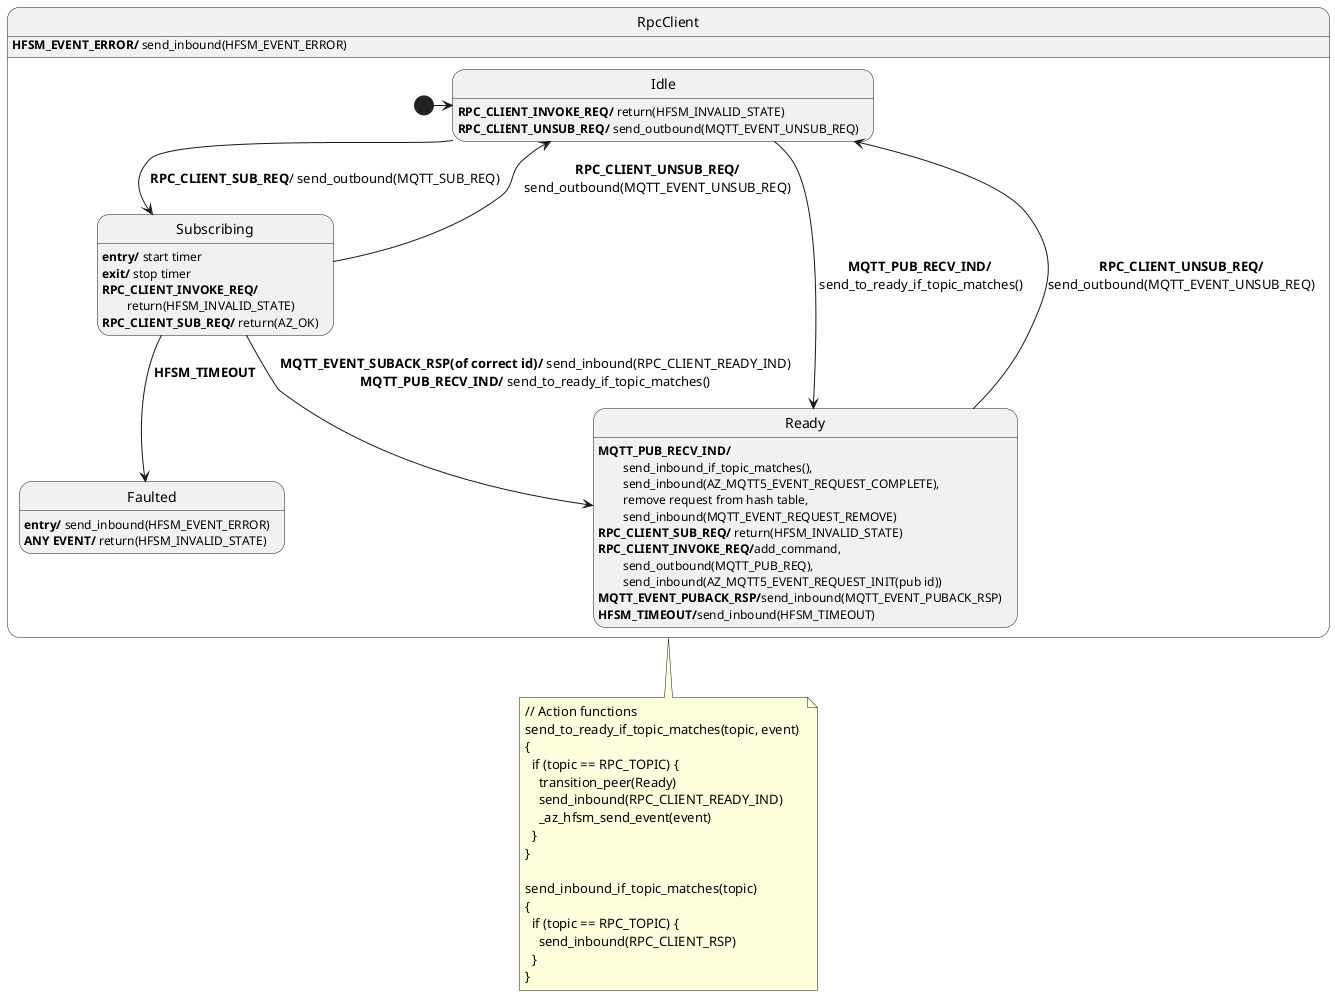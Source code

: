 @startuml
' ignore these as handled outside of this diagram: MQTT_EVENT_CONNECT_REQ, MQTT_EVENT_CONNECT_RSP, MQTT_EVENT_DISCONNECT_REQ, MQTT_EVENT_DISCONNECT_RSP
' Assumptions:
' 0. Unknown events are forwarded (in their original direction, either inbound or outbound).
' 1. If RPC_CLIENT_READY_IND hasn't already been sent, RPC_CLIENT_SUB_REQ is guaranteed to respond with either RPC_CLIENT_READY_IND, or HFSM_EVENT_ERROR if the subscribe request timed out.
' 2. RPC_CLIENT_READY_IND will not be sent more than once unless the client unsubscribes or gets unsubscribed.
' 3. send_inbound, send_outbound are used to send information to the app and network respectively.

state RpcClient {
  state Idle
  Idle : <b>RPC_CLIENT_INVOKE_REQ/</b> return(HFSM_INVALID_STATE)
  Idle : <b>RPC_CLIENT_UNSUB_REQ/</b> send_outbound(MQTT_EVENT_UNSUB_REQ)

  state Faulted
  Faulted : <b>entry/</b> send_inbound(HFSM_EVENT_ERROR)
  Faulted : <b>ANY EVENT/</b> return(HFSM_INVALID_STATE)
    
  state Subscribing
  Subscribing : <b>entry/</b> start timer
  Subscribing : <b>exit/</b> stop timer
  Subscribing : <b>RPC_CLIENT_INVOKE_REQ/</b>\n\treturn(HFSM_INVALID_STATE)
  Subscribing : <b>RPC_CLIENT_SUB_REQ/</b> return(AZ_OK) 

  [*] -> Idle
  Idle --> Subscribing : <b>RPC_CLIENT_SUB_REQ</b>/ send_outbound(MQTT_SUB_REQ)
  Idle --> Ready : <b>MQTT_PUB_RECV_IND/</b>\n send_to_ready_if_topic_matches()
  Subscribing --> Faulted : <b>HFSM_TIMEOUT</b>
  Subscribing --> Ready : <b>MQTT_EVENT_SUBACK_RSP(of correct id)/</b> send_inbound(RPC_CLIENT_READY_IND)\n<b>MQTT_PUB_RECV_IND/</b> send_to_ready_if_topic_matches()
  Ready --> Idle : <b>RPC_CLIENT_UNSUB_REQ/</b>\nsend_outbound(MQTT_EVENT_UNSUB_REQ)
  Subscribing --> Idle : <b>RPC_CLIENT_UNSUB_REQ/</b>\nsend_outbound(MQTT_EVENT_UNSUB_REQ)

  Ready : <b>MQTT_PUB_RECV_IND/</b>\n\tsend_inbound_if_topic_matches(),\n\tsend_inbound(AZ_MQTT5_EVENT_REQUEST_COMPLETE),\n\tremove request from hash table,\n\tsend_inbound(MQTT_EVENT_REQUEST_REMOVE)
  Ready : <b>RPC_CLIENT_SUB_REQ/</b> return(HFSM_INVALID_STATE)
  Ready : <b>RPC_CLIENT_INVOKE_REQ/</b>add_command,\n\tsend_outbound(MQTT_PUB_REQ),\n\tsend_inbound(AZ_MQTT5_EVENT_REQUEST_INIT(pub id))
  Ready : <b>MQTT_EVENT_PUBACK_RSP/</b>send_inbound(MQTT_EVENT_PUBACK_RSP)
  Ready : <b>HFSM_TIMEOUT/</b>send_inbound(HFSM_TIMEOUT)
}
RpcClient : <b>HFSM_EVENT_ERROR/</b> send_inbound(HFSM_EVENT_ERROR)
note bottom of RpcClient
  // Action functions
  send_to_ready_if_topic_matches(topic, event) 
  {
    if (topic == RPC_TOPIC) {
      transition_peer(Ready)
      send_inbound(RPC_CLIENT_READY_IND)
      _az_hfsm_send_event(event)
    }
  }

  send_inbound_if_topic_matches(topic) 
  {
    if (topic == RPC_TOPIC) {
      send_inbound(RPC_CLIENT_RSP)
    }
  }
end note
@enduml
